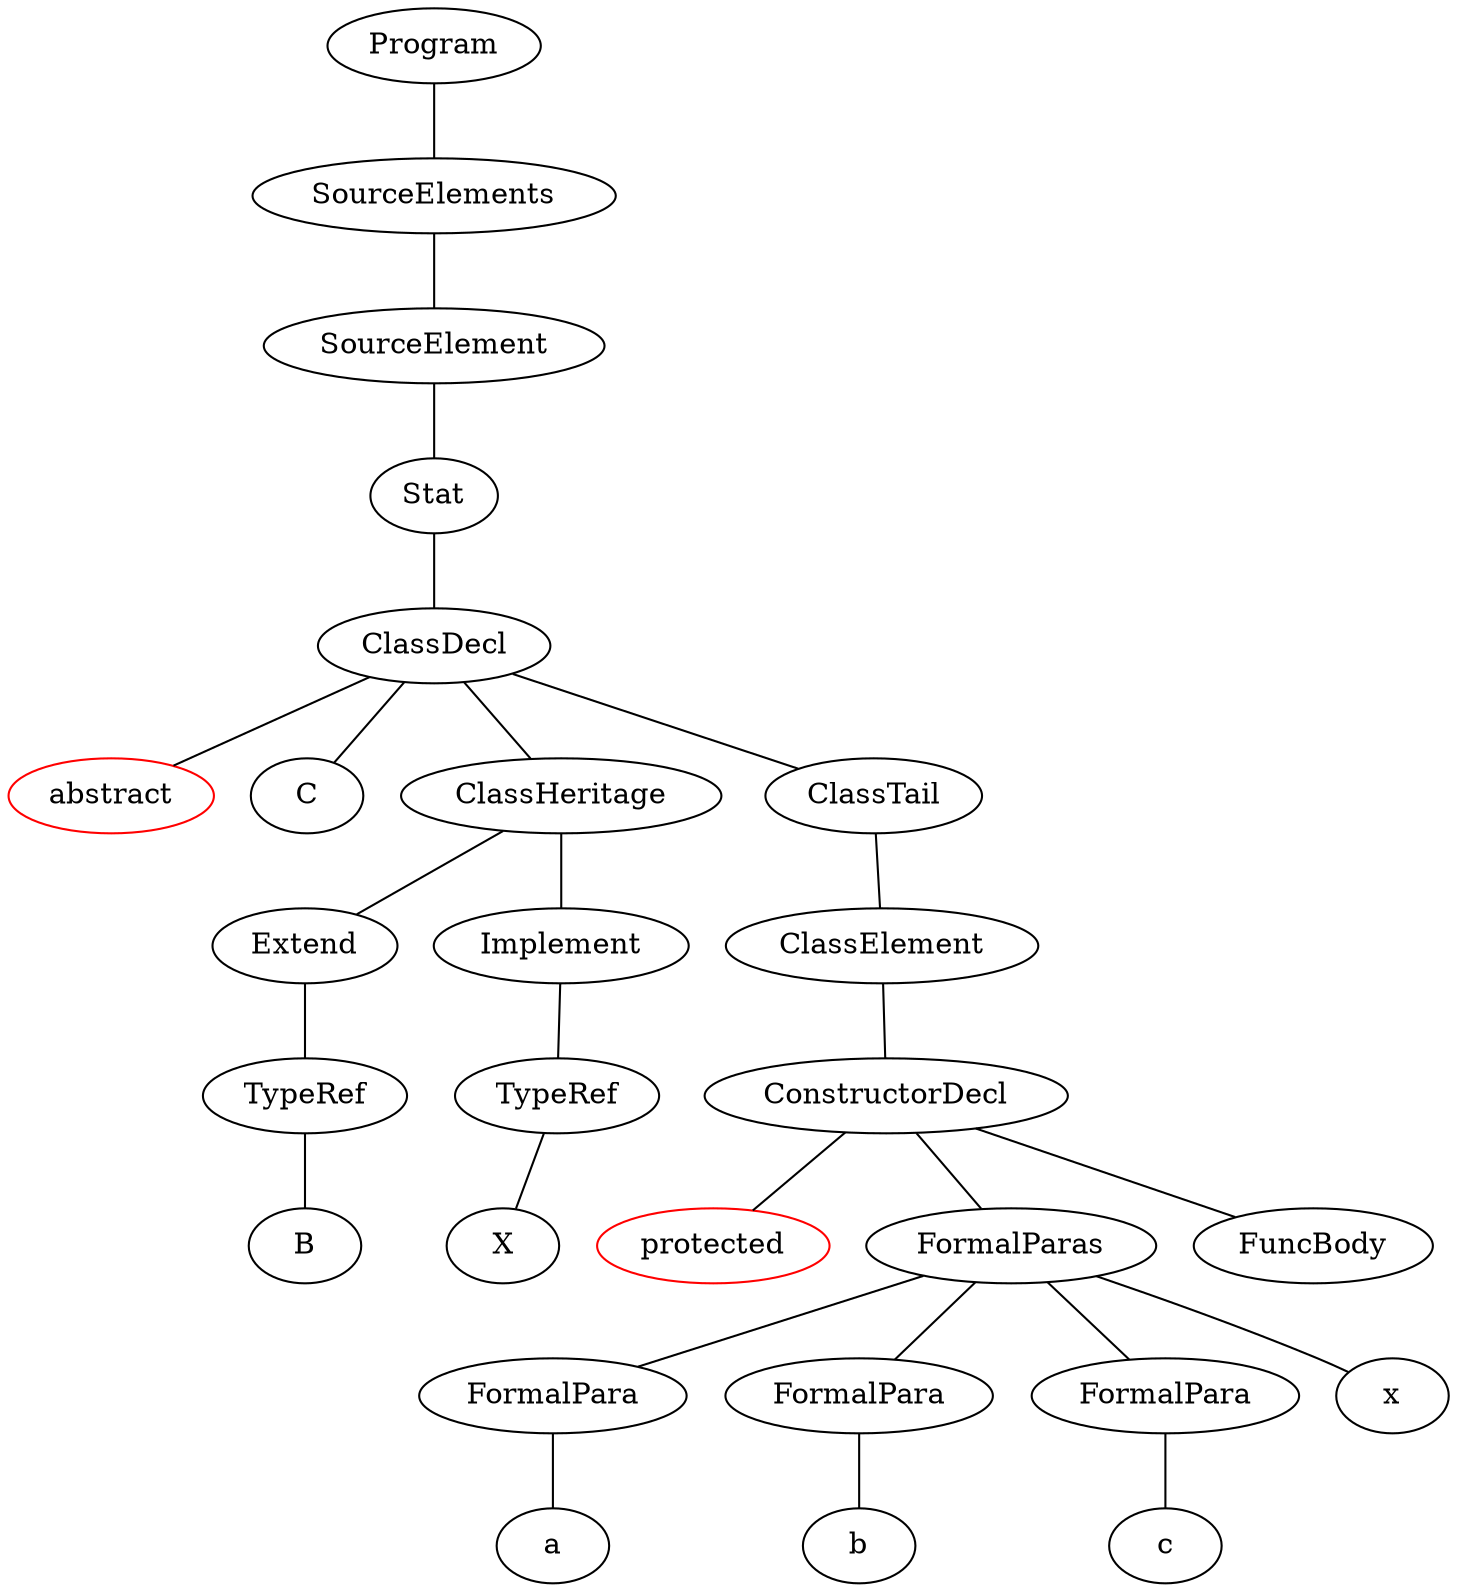 graph vis {
	node154[label="Program"]
	node154 -- node153
	node153[label="SourceElements"]
	node153 -- node152
	node152[label="SourceElement"]
	node152 -- node151
	node151[label="Stat"]
	node151 -- node150
	node150[label="ClassDecl"]
	node150 -- node127
	node127[label="abstract", color=red]
	node150 -- node128
	node128[label="C"]
	node150 -- node135
	node135[label="ClassHeritage"]
	node135 -- node131
	node131[label="Extend"]
	node131 -- node130
	node130[label="TypeRef"]
	node130 -- node129
	node129[label="B"]
	node135 -- node134
	node134[label="Implement"]
	node134 -- node133
	node133[label="TypeRef"]
	node133 -- node132
	node132[label="X"]
	node150 -- node149
	node149[label="ClassTail"]
	node149 -- node148
	node148[label="ClassElement"]
	node148 -- node147
	node147[label="ConstructorDecl"]
	node147 -- node137
	node137[label="protected", color=red]
	node147 -- node145
	node145[label="FormalParas"]
	node145 -- node139
	node139[label="FormalPara"]
	node139 -- node138
	node138[label="a"]
	node145 -- node141
	node141[label="FormalPara"]
	node141 -- node140
	node140[label="b"]
	node145 -- node143
	node143[label="FormalPara"]
	node143 -- node142
	node142[label="c"]
	node145 -- node144
	node144[label="x"]
	node147 -- node146
	node146[label="FuncBody"]
}
